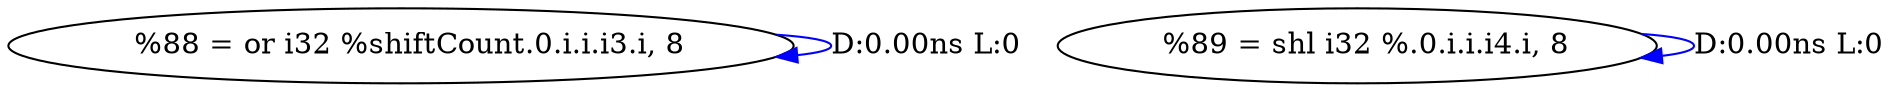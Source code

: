 digraph {
Node0x403ba80[label="  %88 = or i32 %shiftCount.0.i.i.i3.i, 8"];
Node0x403ba80 -> Node0x403ba80[label="D:0.00ns L:0",color=blue];
Node0x403bb60[label="  %89 = shl i32 %.0.i.i.i4.i, 8"];
Node0x403bb60 -> Node0x403bb60[label="D:0.00ns L:0",color=blue];
}
